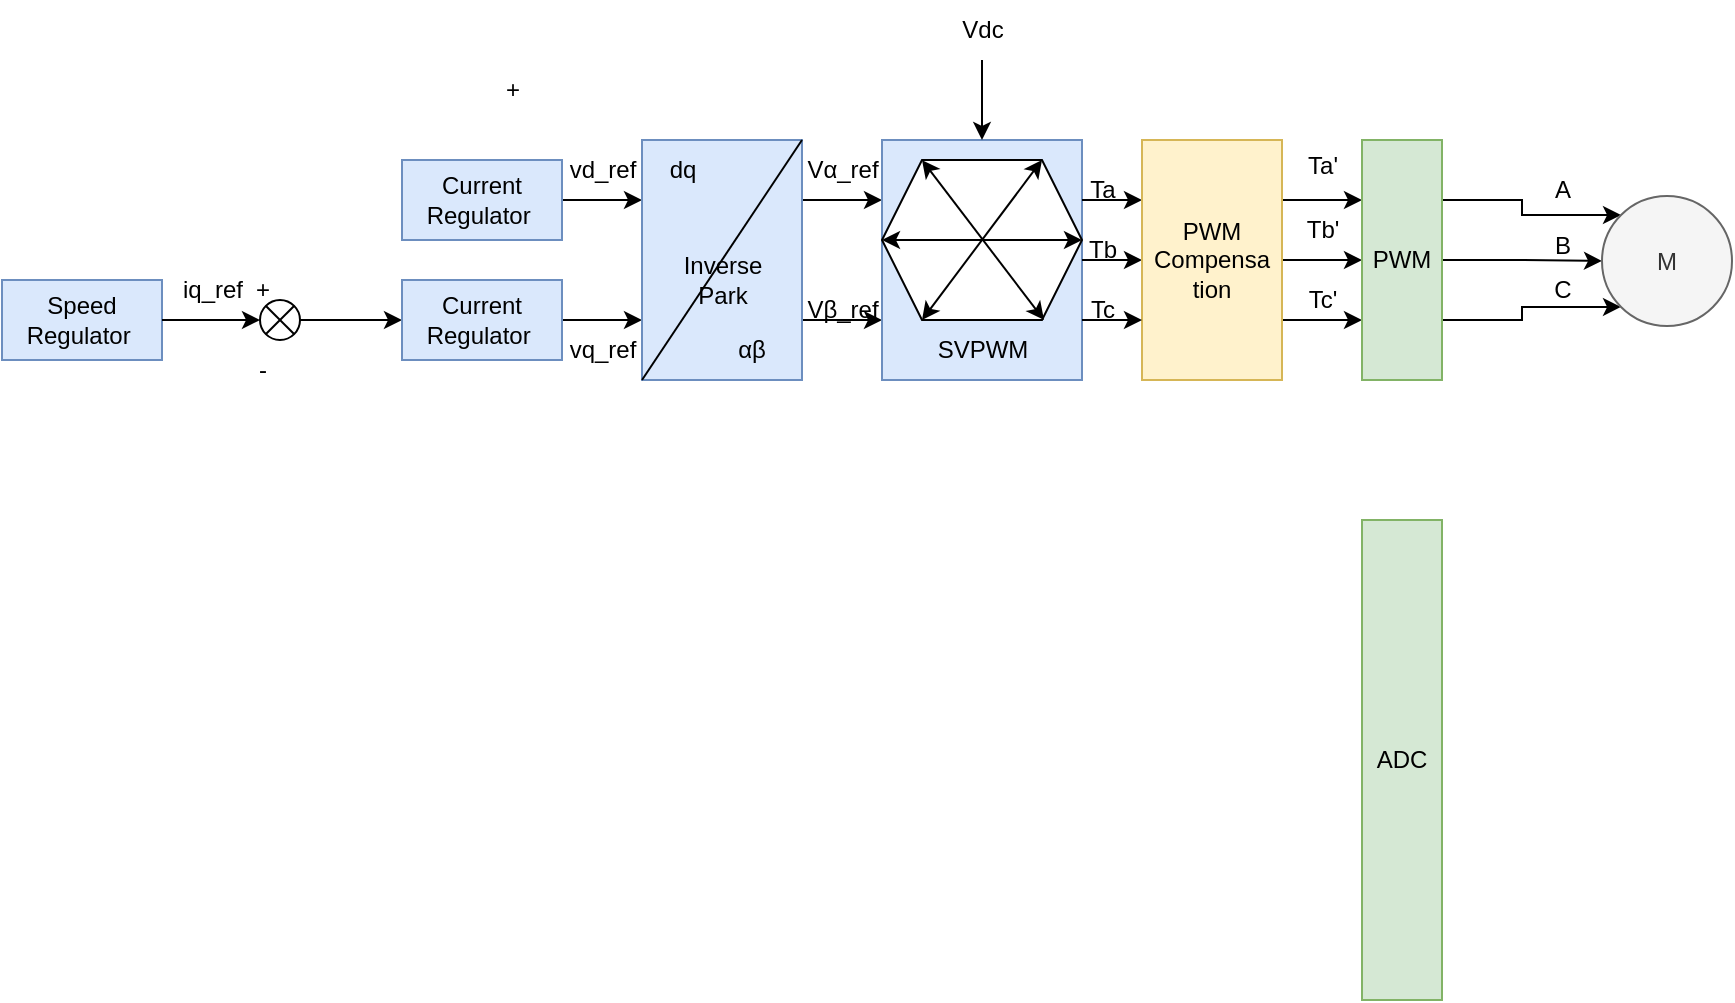 <mxfile version="25.0.3">
  <diagram name="FOC 无感核心算法" id="3-nX8cObhvYd6T8ZdyRS">
    <mxGraphModel dx="954" dy="558" grid="1" gridSize="10" guides="1" tooltips="1" connect="1" arrows="1" fold="1" page="1" pageScale="1" pageWidth="1169" pageHeight="827" math="0" shadow="0">
      <root>
        <mxCell id="0" />
        <mxCell id="1" parent="0" />
        <mxCell id="nPId89hetOlhef9QkJUg-1" value="Speed&lt;div&gt;Regulator&amp;nbsp;&lt;/div&gt;" style="rounded=0;whiteSpace=wrap;html=1;fillColor=#dae8fc;strokeColor=#6c8ebf;" parent="1" vertex="1">
          <mxGeometry x="40" y="200" width="80" height="40" as="geometry" />
        </mxCell>
        <mxCell id="zeCSSIE1rZjSfiVyKvIU-3" style="edgeStyle=orthogonalEdgeStyle;rounded=0;orthogonalLoop=1;jettySize=auto;html=1;exitX=1;exitY=0.5;exitDx=0;exitDy=0;exitPerimeter=0;entryX=0;entryY=0.5;entryDx=0;entryDy=0;" parent="1" source="nPId89hetOlhef9QkJUg-2" target="zeCSSIE1rZjSfiVyKvIU-1" edge="1">
          <mxGeometry relative="1" as="geometry" />
        </mxCell>
        <mxCell id="nPId89hetOlhef9QkJUg-2" value="" style="verticalLabelPosition=bottom;verticalAlign=top;html=1;shape=mxgraph.flowchart.or;" parent="1" vertex="1">
          <mxGeometry x="169" y="210" width="20" height="20" as="geometry" />
        </mxCell>
        <mxCell id="nPId89hetOlhef9QkJUg-3" value="+" style="text;html=1;align=center;verticalAlign=middle;resizable=0;points=[];autosize=1;strokeColor=none;fillColor=none;" parent="1" vertex="1">
          <mxGeometry x="280" y="90" width="30" height="30" as="geometry" />
        </mxCell>
        <mxCell id="nPId89hetOlhef9QkJUg-4" value="+" style="text;html=1;align=center;verticalAlign=middle;resizable=0;points=[];autosize=1;strokeColor=none;fillColor=none;" parent="1" vertex="1">
          <mxGeometry x="155" y="190" width="30" height="30" as="geometry" />
        </mxCell>
        <mxCell id="nPId89hetOlhef9QkJUg-5" value="-" style="text;html=1;align=center;verticalAlign=middle;resizable=0;points=[];autosize=1;strokeColor=none;fillColor=none;" parent="1" vertex="1">
          <mxGeometry x="155" y="230" width="30" height="30" as="geometry" />
        </mxCell>
        <mxCell id="nPId89hetOlhef9QkJUg-6" style="edgeStyle=orthogonalEdgeStyle;rounded=0;orthogonalLoop=1;jettySize=auto;html=1;exitX=1;exitY=0.5;exitDx=0;exitDy=0;entryX=0;entryY=0.5;entryDx=0;entryDy=0;entryPerimeter=0;" parent="1" source="nPId89hetOlhef9QkJUg-1" target="nPId89hetOlhef9QkJUg-2" edge="1">
          <mxGeometry relative="1" as="geometry" />
        </mxCell>
        <mxCell id="nPId89hetOlhef9QkJUg-7" value="iq_ref" style="text;html=1;align=center;verticalAlign=middle;resizable=0;points=[];autosize=1;strokeColor=none;fillColor=none;" parent="1" vertex="1">
          <mxGeometry x="120" y="190" width="50" height="30" as="geometry" />
        </mxCell>
        <mxCell id="zeCSSIE1rZjSfiVyKvIU-5" style="edgeStyle=orthogonalEdgeStyle;rounded=0;orthogonalLoop=1;jettySize=auto;html=1;exitX=1;exitY=0.5;exitDx=0;exitDy=0;entryX=0;entryY=0.75;entryDx=0;entryDy=0;" parent="1" source="zeCSSIE1rZjSfiVyKvIU-1" target="zeCSSIE1rZjSfiVyKvIU-4" edge="1">
          <mxGeometry relative="1" as="geometry" />
        </mxCell>
        <mxCell id="zeCSSIE1rZjSfiVyKvIU-1" value="Current&lt;br&gt;&lt;div&gt;Regulator&amp;nbsp;&lt;/div&gt;" style="rounded=0;whiteSpace=wrap;html=1;fillColor=#dae8fc;strokeColor=#6c8ebf;" parent="1" vertex="1">
          <mxGeometry x="240" y="200" width="80" height="40" as="geometry" />
        </mxCell>
        <mxCell id="zeCSSIE1rZjSfiVyKvIU-6" style="edgeStyle=orthogonalEdgeStyle;rounded=0;orthogonalLoop=1;jettySize=auto;html=1;exitX=1;exitY=0.5;exitDx=0;exitDy=0;entryX=0;entryY=0.25;entryDx=0;entryDy=0;" parent="1" source="zeCSSIE1rZjSfiVyKvIU-2" target="zeCSSIE1rZjSfiVyKvIU-4" edge="1">
          <mxGeometry relative="1" as="geometry" />
        </mxCell>
        <mxCell id="zeCSSIE1rZjSfiVyKvIU-2" value="Current&lt;br&gt;&lt;div&gt;Regulator&amp;nbsp;&lt;/div&gt;" style="rounded=0;whiteSpace=wrap;html=1;fillColor=#dae8fc;strokeColor=#6c8ebf;" parent="1" vertex="1">
          <mxGeometry x="240" y="140" width="80" height="40" as="geometry" />
        </mxCell>
        <mxCell id="zeCSSIE1rZjSfiVyKvIU-26" style="edgeStyle=orthogonalEdgeStyle;rounded=0;orthogonalLoop=1;jettySize=auto;html=1;exitX=1;exitY=0.25;exitDx=0;exitDy=0;entryX=0;entryY=0.25;entryDx=0;entryDy=0;" parent="1" source="zeCSSIE1rZjSfiVyKvIU-4" target="zeCSSIE1rZjSfiVyKvIU-23" edge="1">
          <mxGeometry relative="1" as="geometry" />
        </mxCell>
        <mxCell id="zeCSSIE1rZjSfiVyKvIU-27" style="edgeStyle=orthogonalEdgeStyle;rounded=0;orthogonalLoop=1;jettySize=auto;html=1;exitX=1;exitY=0.75;exitDx=0;exitDy=0;" parent="1" source="zeCSSIE1rZjSfiVyKvIU-4" edge="1">
          <mxGeometry relative="1" as="geometry">
            <mxPoint x="480" y="220" as="targetPoint" />
          </mxGeometry>
        </mxCell>
        <mxCell id="zeCSSIE1rZjSfiVyKvIU-4" value="" style="rounded=0;whiteSpace=wrap;html=1;fillColor=#dae8fc;strokeColor=#6c8ebf;" parent="1" vertex="1">
          <mxGeometry x="360" y="130" width="80" height="120" as="geometry" />
        </mxCell>
        <mxCell id="zeCSSIE1rZjSfiVyKvIU-7" value="vq_ref" style="text;html=1;align=center;verticalAlign=middle;resizable=0;points=[];autosize=1;strokeColor=none;fillColor=none;" parent="1" vertex="1">
          <mxGeometry x="310" y="220" width="60" height="30" as="geometry" />
        </mxCell>
        <mxCell id="zeCSSIE1rZjSfiVyKvIU-8" value="vd_ref" style="text;html=1;align=center;verticalAlign=middle;resizable=0;points=[];autosize=1;strokeColor=none;fillColor=none;" parent="1" vertex="1">
          <mxGeometry x="310" y="130" width="60" height="30" as="geometry" />
        </mxCell>
        <mxCell id="zeCSSIE1rZjSfiVyKvIU-9" value="" style="endArrow=none;html=1;rounded=0;entryX=1;entryY=0;entryDx=0;entryDy=0;" parent="1" target="zeCSSIE1rZjSfiVyKvIU-4" edge="1">
          <mxGeometry width="50" height="50" relative="1" as="geometry">
            <mxPoint x="360" y="250" as="sourcePoint" />
            <mxPoint x="460" y="207.143" as="targetPoint" />
          </mxGeometry>
        </mxCell>
        <mxCell id="zeCSSIE1rZjSfiVyKvIU-10" value="dq" style="text;html=1;align=center;verticalAlign=middle;resizable=0;points=[];autosize=1;strokeColor=none;fillColor=none;" parent="1" vertex="1">
          <mxGeometry x="360" y="130" width="40" height="30" as="geometry" />
        </mxCell>
        <mxCell id="zeCSSIE1rZjSfiVyKvIU-13" value="αβ" style="text;strokeColor=none;align=center;fillColor=none;html=1;verticalAlign=middle;whiteSpace=wrap;rounded=0;" parent="1" vertex="1">
          <mxGeometry x="400" y="220" width="30" height="30" as="geometry" />
        </mxCell>
        <mxCell id="zeCSSIE1rZjSfiVyKvIU-14" value="Inverse&lt;div&gt;Park&lt;/div&gt;" style="text;html=1;align=center;verticalAlign=middle;resizable=0;points=[];autosize=1;strokeColor=none;fillColor=none;" parent="1" vertex="1">
          <mxGeometry x="370" y="180" width="60" height="40" as="geometry" />
        </mxCell>
        <mxCell id="zeCSSIE1rZjSfiVyKvIU-25" value="" style="group" parent="1" vertex="1" connectable="0">
          <mxGeometry x="480" y="130" width="100" height="120" as="geometry" />
        </mxCell>
        <mxCell id="zeCSSIE1rZjSfiVyKvIU-23" value="" style="rounded=0;whiteSpace=wrap;html=1;fillColor=#dae8fc;strokeColor=#6c8ebf;" parent="zeCSSIE1rZjSfiVyKvIU-25" vertex="1">
          <mxGeometry width="100" height="120" as="geometry" />
        </mxCell>
        <mxCell id="zeCSSIE1rZjSfiVyKvIU-21" value="" style="group" parent="zeCSSIE1rZjSfiVyKvIU-25" vertex="1" connectable="0">
          <mxGeometry y="10" width="100" height="80" as="geometry" />
        </mxCell>
        <mxCell id="zeCSSIE1rZjSfiVyKvIU-15" value="" style="shape=hexagon;perimeter=hexagonPerimeter2;whiteSpace=wrap;html=1;fixedSize=1;" parent="zeCSSIE1rZjSfiVyKvIU-21" vertex="1">
          <mxGeometry width="100" height="80" as="geometry" />
        </mxCell>
        <mxCell id="zeCSSIE1rZjSfiVyKvIU-16" value="" style="endArrow=classic;html=1;rounded=0;entryX=0.8;entryY=0;entryDx=0;entryDy=0;entryPerimeter=0;startArrow=classic;startFill=1;endFill=1;" parent="zeCSSIE1rZjSfiVyKvIU-21" target="zeCSSIE1rZjSfiVyKvIU-15" edge="1">
          <mxGeometry width="50" height="50" relative="1" as="geometry">
            <mxPoint x="20" y="80" as="sourcePoint" />
            <mxPoint x="70" y="30" as="targetPoint" />
          </mxGeometry>
        </mxCell>
        <mxCell id="zeCSSIE1rZjSfiVyKvIU-17" value="" style="endArrow=classic;html=1;rounded=0;entryX=0.81;entryY=1;entryDx=0;entryDy=0;entryPerimeter=0;endFill=1;startArrow=classic;startFill=1;" parent="zeCSSIE1rZjSfiVyKvIU-21" target="zeCSSIE1rZjSfiVyKvIU-15" edge="1">
          <mxGeometry width="50" height="50" relative="1" as="geometry">
            <mxPoint x="20" as="sourcePoint" />
            <mxPoint x="70" y="-50" as="targetPoint" />
          </mxGeometry>
        </mxCell>
        <mxCell id="zeCSSIE1rZjSfiVyKvIU-19" value="" style="endArrow=classic;html=1;rounded=0;entryX=1;entryY=0.5;entryDx=0;entryDy=0;endFill=1;startArrow=classic;startFill=1;" parent="zeCSSIE1rZjSfiVyKvIU-21" target="zeCSSIE1rZjSfiVyKvIU-15" edge="1">
          <mxGeometry width="50" height="50" relative="1" as="geometry">
            <mxPoint y="40" as="sourcePoint" />
            <mxPoint x="50" y="-10" as="targetPoint" />
          </mxGeometry>
        </mxCell>
        <mxCell id="zeCSSIE1rZjSfiVyKvIU-24" value="SVPWM" style="text;html=1;align=center;verticalAlign=middle;resizable=0;points=[];autosize=1;strokeColor=none;fillColor=none;" parent="zeCSSIE1rZjSfiVyKvIU-25" vertex="1">
          <mxGeometry x="15" y="90" width="70" height="30" as="geometry" />
        </mxCell>
        <mxCell id="zeCSSIE1rZjSfiVyKvIU-28" value="Vα_ref" style="text;html=1;align=center;verticalAlign=middle;resizable=0;points=[];autosize=1;strokeColor=none;fillColor=none;" parent="1" vertex="1">
          <mxGeometry x="430" y="130" width="60" height="30" as="geometry" />
        </mxCell>
        <mxCell id="zeCSSIE1rZjSfiVyKvIU-29" value="Vβ_ref" style="text;html=1;align=center;verticalAlign=middle;resizable=0;points=[];autosize=1;strokeColor=none;fillColor=none;" parent="1" vertex="1">
          <mxGeometry x="430" y="200" width="60" height="30" as="geometry" />
        </mxCell>
        <mxCell id="zeCSSIE1rZjSfiVyKvIU-34" style="edgeStyle=orthogonalEdgeStyle;rounded=0;orthogonalLoop=1;jettySize=auto;html=1;exitX=0;exitY=0.5;exitDx=0;exitDy=0;endArrow=none;endFill=0;startArrow=classic;startFill=1;" parent="1" source="zeCSSIE1rZjSfiVyKvIU-32" edge="1">
          <mxGeometry relative="1" as="geometry">
            <mxPoint x="580" y="190" as="targetPoint" />
          </mxGeometry>
        </mxCell>
        <mxCell id="zeCSSIE1rZjSfiVyKvIU-35" style="edgeStyle=orthogonalEdgeStyle;rounded=0;orthogonalLoop=1;jettySize=auto;html=1;exitX=0;exitY=0.25;exitDx=0;exitDy=0;endArrow=none;endFill=0;startArrow=classic;startFill=1;" parent="1" source="zeCSSIE1rZjSfiVyKvIU-32" edge="1">
          <mxGeometry relative="1" as="geometry">
            <mxPoint x="580" y="160" as="targetPoint" />
          </mxGeometry>
        </mxCell>
        <mxCell id="DrrW1L28EIdIVbYCVkLP-1" style="edgeStyle=orthogonalEdgeStyle;rounded=0;orthogonalLoop=1;jettySize=auto;html=1;exitX=1;exitY=0.25;exitDx=0;exitDy=0;entryX=0;entryY=0.25;entryDx=0;entryDy=0;" parent="1" source="zeCSSIE1rZjSfiVyKvIU-32" target="zeCSSIE1rZjSfiVyKvIU-40" edge="1">
          <mxGeometry relative="1" as="geometry" />
        </mxCell>
        <mxCell id="DrrW1L28EIdIVbYCVkLP-2" style="edgeStyle=orthogonalEdgeStyle;rounded=0;orthogonalLoop=1;jettySize=auto;html=1;exitX=1;exitY=0.5;exitDx=0;exitDy=0;entryX=0;entryY=0.5;entryDx=0;entryDy=0;" parent="1" source="zeCSSIE1rZjSfiVyKvIU-32" target="zeCSSIE1rZjSfiVyKvIU-40" edge="1">
          <mxGeometry relative="1" as="geometry" />
        </mxCell>
        <mxCell id="DrrW1L28EIdIVbYCVkLP-3" style="edgeStyle=orthogonalEdgeStyle;rounded=0;orthogonalLoop=1;jettySize=auto;html=1;exitX=1;exitY=0.75;exitDx=0;exitDy=0;entryX=0;entryY=0.75;entryDx=0;entryDy=0;" parent="1" source="zeCSSIE1rZjSfiVyKvIU-32" target="zeCSSIE1rZjSfiVyKvIU-40" edge="1">
          <mxGeometry relative="1" as="geometry" />
        </mxCell>
        <mxCell id="zeCSSIE1rZjSfiVyKvIU-32" value="PWM&lt;div&gt;Compensa&lt;/div&gt;&lt;div&gt;tion&lt;/div&gt;" style="rounded=0;whiteSpace=wrap;html=1;fillColor=#fff2cc;strokeColor=#d6b656;" parent="1" vertex="1">
          <mxGeometry x="610" y="130" width="70" height="120" as="geometry" />
        </mxCell>
        <mxCell id="zeCSSIE1rZjSfiVyKvIU-33" style="edgeStyle=orthogonalEdgeStyle;rounded=0;orthogonalLoop=1;jettySize=auto;html=1;exitX=1;exitY=0.75;exitDx=0;exitDy=0;entryX=0;entryY=0.75;entryDx=0;entryDy=0;" parent="1" source="zeCSSIE1rZjSfiVyKvIU-23" target="zeCSSIE1rZjSfiVyKvIU-32" edge="1">
          <mxGeometry relative="1" as="geometry" />
        </mxCell>
        <mxCell id="zeCSSIE1rZjSfiVyKvIU-36" value="Ta" style="text;html=1;align=center;verticalAlign=middle;resizable=0;points=[];autosize=1;strokeColor=none;fillColor=none;" parent="1" vertex="1">
          <mxGeometry x="570" y="140" width="40" height="30" as="geometry" />
        </mxCell>
        <mxCell id="zeCSSIE1rZjSfiVyKvIU-37" value="Tb" style="text;html=1;align=center;verticalAlign=middle;resizable=0;points=[];autosize=1;strokeColor=none;fillColor=none;" parent="1" vertex="1">
          <mxGeometry x="570" y="170" width="40" height="30" as="geometry" />
        </mxCell>
        <mxCell id="zeCSSIE1rZjSfiVyKvIU-39" value="Tc" style="text;html=1;align=center;verticalAlign=middle;resizable=0;points=[];autosize=1;strokeColor=none;fillColor=none;" parent="1" vertex="1">
          <mxGeometry x="570" y="200" width="40" height="30" as="geometry" />
        </mxCell>
        <mxCell id="DrrW1L28EIdIVbYCVkLP-7" style="edgeStyle=orthogonalEdgeStyle;rounded=0;orthogonalLoop=1;jettySize=auto;html=1;exitX=1;exitY=0.25;exitDx=0;exitDy=0;entryX=0;entryY=0;entryDx=0;entryDy=0;" parent="1" source="zeCSSIE1rZjSfiVyKvIU-40" target="zeCSSIE1rZjSfiVyKvIU-41" edge="1">
          <mxGeometry relative="1" as="geometry" />
        </mxCell>
        <mxCell id="DrrW1L28EIdIVbYCVkLP-8" style="edgeStyle=orthogonalEdgeStyle;rounded=0;orthogonalLoop=1;jettySize=auto;html=1;exitX=1;exitY=0.5;exitDx=0;exitDy=0;entryX=0;entryY=0.5;entryDx=0;entryDy=0;" parent="1" source="zeCSSIE1rZjSfiVyKvIU-40" target="zeCSSIE1rZjSfiVyKvIU-41" edge="1">
          <mxGeometry relative="1" as="geometry" />
        </mxCell>
        <mxCell id="DrrW1L28EIdIVbYCVkLP-9" style="edgeStyle=orthogonalEdgeStyle;rounded=0;orthogonalLoop=1;jettySize=auto;html=1;exitX=1;exitY=0.75;exitDx=0;exitDy=0;entryX=0;entryY=1;entryDx=0;entryDy=0;" parent="1" source="zeCSSIE1rZjSfiVyKvIU-40" target="zeCSSIE1rZjSfiVyKvIU-41" edge="1">
          <mxGeometry relative="1" as="geometry" />
        </mxCell>
        <mxCell id="zeCSSIE1rZjSfiVyKvIU-40" value="PWM" style="rounded=0;whiteSpace=wrap;html=1;fillColor=#d5e8d4;strokeColor=#82b366;" parent="1" vertex="1">
          <mxGeometry x="720" y="130" width="40" height="120" as="geometry" />
        </mxCell>
        <mxCell id="zeCSSIE1rZjSfiVyKvIU-41" value="M" style="ellipse;whiteSpace=wrap;html=1;aspect=fixed;fillColor=#f5f5f5;fontColor=#333333;strokeColor=#666666;" parent="1" vertex="1">
          <mxGeometry x="840" y="158" width="65" height="65" as="geometry" />
        </mxCell>
        <mxCell id="DrrW1L28EIdIVbYCVkLP-4" value="Ta&#39;" style="text;html=1;align=center;verticalAlign=middle;resizable=0;points=[];autosize=1;strokeColor=none;fillColor=none;" parent="1" vertex="1">
          <mxGeometry x="680" y="128" width="40" height="30" as="geometry" />
        </mxCell>
        <mxCell id="DrrW1L28EIdIVbYCVkLP-5" value="Tb&#39;" style="text;html=1;align=center;verticalAlign=middle;resizable=0;points=[];autosize=1;strokeColor=none;fillColor=none;" parent="1" vertex="1">
          <mxGeometry x="680" y="160" width="40" height="30" as="geometry" />
        </mxCell>
        <mxCell id="DrrW1L28EIdIVbYCVkLP-6" value="Tc&#39;" style="text;html=1;align=center;verticalAlign=middle;resizable=0;points=[];autosize=1;strokeColor=none;fillColor=none;" parent="1" vertex="1">
          <mxGeometry x="680" y="195" width="40" height="30" as="geometry" />
        </mxCell>
        <mxCell id="DrrW1L28EIdIVbYCVkLP-10" value="A" style="text;html=1;align=center;verticalAlign=middle;resizable=0;points=[];autosize=1;strokeColor=none;fillColor=none;" parent="1" vertex="1">
          <mxGeometry x="805" y="140" width="30" height="30" as="geometry" />
        </mxCell>
        <mxCell id="DrrW1L28EIdIVbYCVkLP-11" value="B" style="text;html=1;align=center;verticalAlign=middle;resizable=0;points=[];autosize=1;strokeColor=none;fillColor=none;" parent="1" vertex="1">
          <mxGeometry x="805" y="168" width="30" height="30" as="geometry" />
        </mxCell>
        <mxCell id="DrrW1L28EIdIVbYCVkLP-12" value="C" style="text;html=1;align=center;verticalAlign=middle;resizable=0;points=[];autosize=1;strokeColor=none;fillColor=none;" parent="1" vertex="1">
          <mxGeometry x="805" y="190" width="30" height="30" as="geometry" />
        </mxCell>
        <mxCell id="DrrW1L28EIdIVbYCVkLP-13" value="Vdc" style="text;html=1;align=center;verticalAlign=middle;resizable=0;points=[];autosize=1;strokeColor=none;fillColor=none;" parent="1" vertex="1">
          <mxGeometry x="510" y="60" width="40" height="30" as="geometry" />
        </mxCell>
        <mxCell id="DrrW1L28EIdIVbYCVkLP-14" style="edgeStyle=orthogonalEdgeStyle;rounded=0;orthogonalLoop=1;jettySize=auto;html=1;exitX=0.5;exitY=0;exitDx=0;exitDy=0;endArrow=none;endFill=0;startArrow=classic;startFill=1;" parent="1" source="zeCSSIE1rZjSfiVyKvIU-23" target="DrrW1L28EIdIVbYCVkLP-13" edge="1">
          <mxGeometry relative="1" as="geometry" />
        </mxCell>
        <mxCell id="xuwa6vWzVNVJYXYEkQNP-1" value="ADC" style="rounded=0;whiteSpace=wrap;html=1;fillColor=#d5e8d4;strokeColor=#82b366;" vertex="1" parent="1">
          <mxGeometry x="720" y="320" width="40" height="240" as="geometry" />
        </mxCell>
      </root>
    </mxGraphModel>
  </diagram>
</mxfile>
